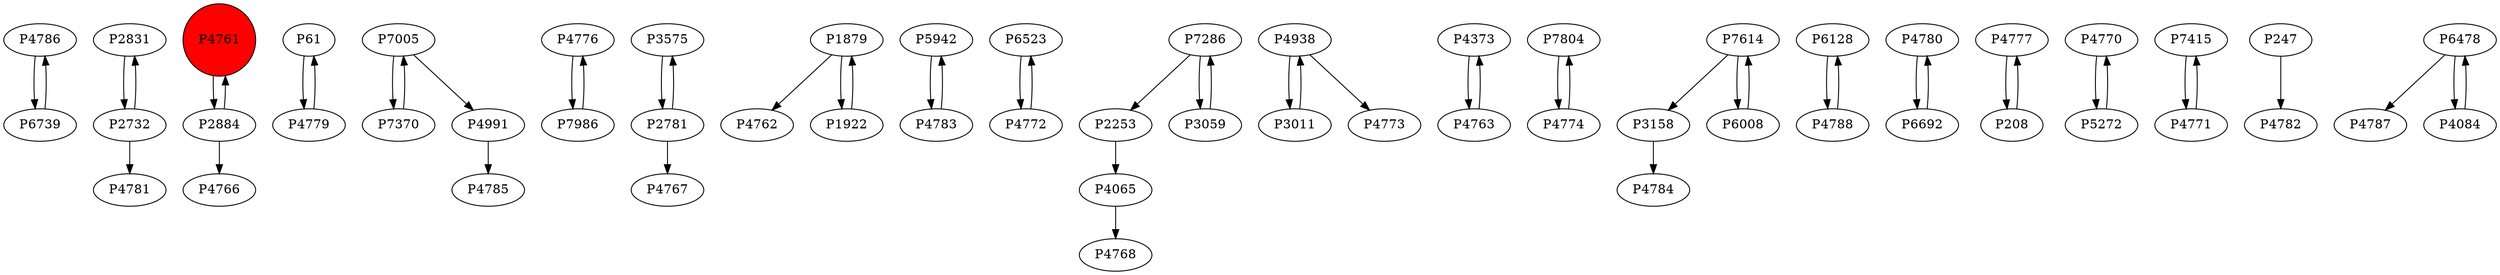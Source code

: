 digraph {
	P4786 -> P6739
	P2831 -> P2732
	P4761 -> P2884
	P61 -> P4779
	P7005 -> P7370
	P2732 -> P2831
	P4776 -> P7986
	P3575 -> P2781
	P7370 -> P7005
	P1879 -> P4762
	P5942 -> P4783
	P6523 -> P4772
	P2253 -> P4065
	P4938 -> P3011
	P4373 -> P4763
	P7804 -> P4774
	P3158 -> P4784
	P4991 -> P4785
	P6128 -> P4788
	P4783 -> P5942
	P7005 -> P4991
	P6739 -> P4786
	P4780 -> P6692
	P1922 -> P1879
	P1879 -> P1922
	P4777 -> P208
	P2884 -> P4766
	P4772 -> P6523
	P4788 -> P6128
	P4770 -> P5272
	P7286 -> P2253
	P6692 -> P4780
	P208 -> P4777
	P7614 -> P6008
	P4774 -> P7804
	P3059 -> P7286
	P2732 -> P4781
	P2884 -> P4761
	P5272 -> P4770
	P3011 -> P4938
	P7614 -> P3158
	P2781 -> P3575
	P4938 -> P4773
	P7415 -> P4771
	P247 -> P4782
	P4771 -> P7415
	P7286 -> P3059
	P7986 -> P4776
	P4763 -> P4373
	P4065 -> P4768
	P6478 -> P4787
	P6008 -> P7614
	P6478 -> P4084
	P2781 -> P4767
	P4084 -> P6478
	P4779 -> P61
	P4761 [shape=circle]
	P4761 [style=filled]
	P4761 [fillcolor=red]
}